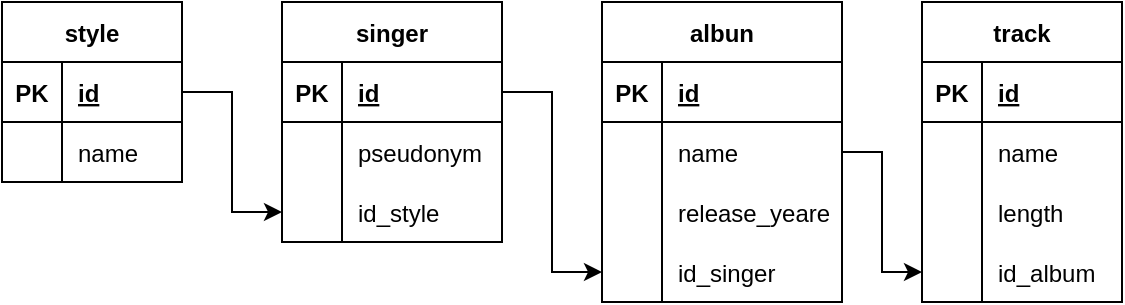 <mxfile version="20.7.2" type="github"><diagram id="GHU6l9ulFNtp5yTaN39k" name="Страница 1"><mxGraphModel dx="1114" dy="691" grid="1" gridSize="10" guides="1" tooltips="1" connect="1" arrows="1" fold="1" page="1" pageScale="1" pageWidth="827" pageHeight="1169" math="0" shadow="0"><root><mxCell id="0"/><mxCell id="1" parent="0"/><mxCell id="9z1GMTc1IEJ0KiPUy8Rl-1" value="style" style="shape=table;startSize=30;container=1;collapsible=1;childLayout=tableLayout;fixedRows=1;rowLines=0;fontStyle=1;align=center;resizeLast=1;" parent="1" vertex="1"><mxGeometry x="80" y="40" width="90" height="90" as="geometry"/></mxCell><mxCell id="9z1GMTc1IEJ0KiPUy8Rl-2" value="" style="shape=tableRow;horizontal=0;startSize=0;swimlaneHead=0;swimlaneBody=0;fillColor=none;collapsible=0;dropTarget=0;points=[[0,0.5],[1,0.5]];portConstraint=eastwest;top=0;left=0;right=0;bottom=1;" parent="9z1GMTc1IEJ0KiPUy8Rl-1" vertex="1"><mxGeometry y="30" width="90" height="30" as="geometry"/></mxCell><mxCell id="9z1GMTc1IEJ0KiPUy8Rl-3" value="PK" style="shape=partialRectangle;connectable=0;fillColor=none;top=0;left=0;bottom=0;right=0;fontStyle=1;overflow=hidden;" parent="9z1GMTc1IEJ0KiPUy8Rl-2" vertex="1"><mxGeometry width="30" height="30" as="geometry"><mxRectangle width="30" height="30" as="alternateBounds"/></mxGeometry></mxCell><mxCell id="9z1GMTc1IEJ0KiPUy8Rl-4" value="id" style="shape=partialRectangle;connectable=0;fillColor=none;top=0;left=0;bottom=0;right=0;align=left;spacingLeft=6;fontStyle=5;overflow=hidden;" parent="9z1GMTc1IEJ0KiPUy8Rl-2" vertex="1"><mxGeometry x="30" width="60" height="30" as="geometry"><mxRectangle width="60" height="30" as="alternateBounds"/></mxGeometry></mxCell><mxCell id="9z1GMTc1IEJ0KiPUy8Rl-5" value="" style="shape=tableRow;horizontal=0;startSize=0;swimlaneHead=0;swimlaneBody=0;fillColor=none;collapsible=0;dropTarget=0;points=[[0,0.5],[1,0.5]];portConstraint=eastwest;top=0;left=0;right=0;bottom=0;" parent="9z1GMTc1IEJ0KiPUy8Rl-1" vertex="1"><mxGeometry y="60" width="90" height="30" as="geometry"/></mxCell><mxCell id="9z1GMTc1IEJ0KiPUy8Rl-6" value="" style="shape=partialRectangle;connectable=0;fillColor=none;top=0;left=0;bottom=0;right=0;editable=1;overflow=hidden;" parent="9z1GMTc1IEJ0KiPUy8Rl-5" vertex="1"><mxGeometry width="30" height="30" as="geometry"><mxRectangle width="30" height="30" as="alternateBounds"/></mxGeometry></mxCell><mxCell id="9z1GMTc1IEJ0KiPUy8Rl-7" value="name" style="shape=partialRectangle;connectable=0;fillColor=none;top=0;left=0;bottom=0;right=0;align=left;spacingLeft=6;overflow=hidden;" parent="9z1GMTc1IEJ0KiPUy8Rl-5" vertex="1"><mxGeometry x="30" width="60" height="30" as="geometry"><mxRectangle width="60" height="30" as="alternateBounds"/></mxGeometry></mxCell><mxCell id="Jcujch1rdZNWjGV4rRa6-1" value="singer" style="shape=table;startSize=30;container=1;collapsible=1;childLayout=tableLayout;fixedRows=1;rowLines=0;fontStyle=1;align=center;resizeLast=1;" vertex="1" parent="1"><mxGeometry x="220" y="40" width="110" height="120" as="geometry"/></mxCell><mxCell id="Jcujch1rdZNWjGV4rRa6-2" value="" style="shape=tableRow;horizontal=0;startSize=0;swimlaneHead=0;swimlaneBody=0;fillColor=none;collapsible=0;dropTarget=0;points=[[0,0.5],[1,0.5]];portConstraint=eastwest;top=0;left=0;right=0;bottom=1;" vertex="1" parent="Jcujch1rdZNWjGV4rRa6-1"><mxGeometry y="30" width="110" height="30" as="geometry"/></mxCell><mxCell id="Jcujch1rdZNWjGV4rRa6-3" value="PK" style="shape=partialRectangle;connectable=0;fillColor=none;top=0;left=0;bottom=0;right=0;fontStyle=1;overflow=hidden;" vertex="1" parent="Jcujch1rdZNWjGV4rRa6-2"><mxGeometry width="30" height="30" as="geometry"><mxRectangle width="30" height="30" as="alternateBounds"/></mxGeometry></mxCell><mxCell id="Jcujch1rdZNWjGV4rRa6-4" value="id" style="shape=partialRectangle;connectable=0;fillColor=none;top=0;left=0;bottom=0;right=0;align=left;spacingLeft=6;fontStyle=5;overflow=hidden;" vertex="1" parent="Jcujch1rdZNWjGV4rRa6-2"><mxGeometry x="30" width="80" height="30" as="geometry"><mxRectangle width="80" height="30" as="alternateBounds"/></mxGeometry></mxCell><mxCell id="Jcujch1rdZNWjGV4rRa6-5" value="" style="shape=tableRow;horizontal=0;startSize=0;swimlaneHead=0;swimlaneBody=0;fillColor=none;collapsible=0;dropTarget=0;points=[[0,0.5],[1,0.5]];portConstraint=eastwest;top=0;left=0;right=0;bottom=0;" vertex="1" parent="Jcujch1rdZNWjGV4rRa6-1"><mxGeometry y="60" width="110" height="30" as="geometry"/></mxCell><mxCell id="Jcujch1rdZNWjGV4rRa6-6" value="" style="shape=partialRectangle;connectable=0;fillColor=none;top=0;left=0;bottom=0;right=0;editable=1;overflow=hidden;" vertex="1" parent="Jcujch1rdZNWjGV4rRa6-5"><mxGeometry width="30" height="30" as="geometry"><mxRectangle width="30" height="30" as="alternateBounds"/></mxGeometry></mxCell><mxCell id="Jcujch1rdZNWjGV4rRa6-7" value="pseudonym" style="shape=partialRectangle;connectable=0;fillColor=none;top=0;left=0;bottom=0;right=0;align=left;spacingLeft=6;overflow=hidden;" vertex="1" parent="Jcujch1rdZNWjGV4rRa6-5"><mxGeometry x="30" width="80" height="30" as="geometry"><mxRectangle width="80" height="30" as="alternateBounds"/></mxGeometry></mxCell><mxCell id="Jcujch1rdZNWjGV4rRa6-8" value="" style="shape=tableRow;horizontal=0;startSize=0;swimlaneHead=0;swimlaneBody=0;fillColor=none;collapsible=0;dropTarget=0;points=[[0,0.5],[1,0.5]];portConstraint=eastwest;top=0;left=0;right=0;bottom=0;" vertex="1" parent="Jcujch1rdZNWjGV4rRa6-1"><mxGeometry y="90" width="110" height="30" as="geometry"/></mxCell><mxCell id="Jcujch1rdZNWjGV4rRa6-9" value="" style="shape=partialRectangle;connectable=0;fillColor=none;top=0;left=0;bottom=0;right=0;editable=1;overflow=hidden;" vertex="1" parent="Jcujch1rdZNWjGV4rRa6-8"><mxGeometry width="30" height="30" as="geometry"><mxRectangle width="30" height="30" as="alternateBounds"/></mxGeometry></mxCell><mxCell id="Jcujch1rdZNWjGV4rRa6-10" value="id_style" style="shape=partialRectangle;connectable=0;fillColor=none;top=0;left=0;bottom=0;right=0;align=left;spacingLeft=6;overflow=hidden;" vertex="1" parent="Jcujch1rdZNWjGV4rRa6-8"><mxGeometry x="30" width="80" height="30" as="geometry"><mxRectangle width="80" height="30" as="alternateBounds"/></mxGeometry></mxCell><mxCell id="Jcujch1rdZNWjGV4rRa6-14" style="edgeStyle=orthogonalEdgeStyle;rounded=0;orthogonalLoop=1;jettySize=auto;html=1;exitX=1;exitY=0.5;exitDx=0;exitDy=0;entryX=0;entryY=0.5;entryDx=0;entryDy=0;" edge="1" parent="1" source="9z1GMTc1IEJ0KiPUy8Rl-2" target="Jcujch1rdZNWjGV4rRa6-8"><mxGeometry relative="1" as="geometry"/></mxCell><mxCell id="Jcujch1rdZNWjGV4rRa6-15" value="albun" style="shape=table;startSize=30;container=1;collapsible=1;childLayout=tableLayout;fixedRows=1;rowLines=0;fontStyle=1;align=center;resizeLast=1;" vertex="1" parent="1"><mxGeometry x="380" y="40" width="120" height="150" as="geometry"/></mxCell><mxCell id="Jcujch1rdZNWjGV4rRa6-16" value="" style="shape=tableRow;horizontal=0;startSize=0;swimlaneHead=0;swimlaneBody=0;fillColor=none;collapsible=0;dropTarget=0;points=[[0,0.5],[1,0.5]];portConstraint=eastwest;top=0;left=0;right=0;bottom=1;" vertex="1" parent="Jcujch1rdZNWjGV4rRa6-15"><mxGeometry y="30" width="120" height="30" as="geometry"/></mxCell><mxCell id="Jcujch1rdZNWjGV4rRa6-17" value="PK" style="shape=partialRectangle;connectable=0;fillColor=none;top=0;left=0;bottom=0;right=0;fontStyle=1;overflow=hidden;" vertex="1" parent="Jcujch1rdZNWjGV4rRa6-16"><mxGeometry width="30" height="30" as="geometry"><mxRectangle width="30" height="30" as="alternateBounds"/></mxGeometry></mxCell><mxCell id="Jcujch1rdZNWjGV4rRa6-18" value="id" style="shape=partialRectangle;connectable=0;fillColor=none;top=0;left=0;bottom=0;right=0;align=left;spacingLeft=6;fontStyle=5;overflow=hidden;" vertex="1" parent="Jcujch1rdZNWjGV4rRa6-16"><mxGeometry x="30" width="90" height="30" as="geometry"><mxRectangle width="90" height="30" as="alternateBounds"/></mxGeometry></mxCell><mxCell id="Jcujch1rdZNWjGV4rRa6-19" value="" style="shape=tableRow;horizontal=0;startSize=0;swimlaneHead=0;swimlaneBody=0;fillColor=none;collapsible=0;dropTarget=0;points=[[0,0.5],[1,0.5]];portConstraint=eastwest;top=0;left=0;right=0;bottom=0;" vertex="1" parent="Jcujch1rdZNWjGV4rRa6-15"><mxGeometry y="60" width="120" height="30" as="geometry"/></mxCell><mxCell id="Jcujch1rdZNWjGV4rRa6-20" value="" style="shape=partialRectangle;connectable=0;fillColor=none;top=0;left=0;bottom=0;right=0;editable=1;overflow=hidden;" vertex="1" parent="Jcujch1rdZNWjGV4rRa6-19"><mxGeometry width="30" height="30" as="geometry"><mxRectangle width="30" height="30" as="alternateBounds"/></mxGeometry></mxCell><mxCell id="Jcujch1rdZNWjGV4rRa6-21" value="name" style="shape=partialRectangle;connectable=0;fillColor=none;top=0;left=0;bottom=0;right=0;align=left;spacingLeft=6;overflow=hidden;" vertex="1" parent="Jcujch1rdZNWjGV4rRa6-19"><mxGeometry x="30" width="90" height="30" as="geometry"><mxRectangle width="90" height="30" as="alternateBounds"/></mxGeometry></mxCell><mxCell id="Jcujch1rdZNWjGV4rRa6-22" value="" style="shape=tableRow;horizontal=0;startSize=0;swimlaneHead=0;swimlaneBody=0;fillColor=none;collapsible=0;dropTarget=0;points=[[0,0.5],[1,0.5]];portConstraint=eastwest;top=0;left=0;right=0;bottom=0;" vertex="1" parent="Jcujch1rdZNWjGV4rRa6-15"><mxGeometry y="90" width="120" height="30" as="geometry"/></mxCell><mxCell id="Jcujch1rdZNWjGV4rRa6-23" value="" style="shape=partialRectangle;connectable=0;fillColor=none;top=0;left=0;bottom=0;right=0;editable=1;overflow=hidden;" vertex="1" parent="Jcujch1rdZNWjGV4rRa6-22"><mxGeometry width="30" height="30" as="geometry"><mxRectangle width="30" height="30" as="alternateBounds"/></mxGeometry></mxCell><mxCell id="Jcujch1rdZNWjGV4rRa6-24" value="release_yeare" style="shape=partialRectangle;connectable=0;fillColor=none;top=0;left=0;bottom=0;right=0;align=left;spacingLeft=6;overflow=hidden;" vertex="1" parent="Jcujch1rdZNWjGV4rRa6-22"><mxGeometry x="30" width="90" height="30" as="geometry"><mxRectangle width="90" height="30" as="alternateBounds"/></mxGeometry></mxCell><mxCell id="Jcujch1rdZNWjGV4rRa6-25" value="" style="shape=tableRow;horizontal=0;startSize=0;swimlaneHead=0;swimlaneBody=0;fillColor=none;collapsible=0;dropTarget=0;points=[[0,0.5],[1,0.5]];portConstraint=eastwest;top=0;left=0;right=0;bottom=0;" vertex="1" parent="Jcujch1rdZNWjGV4rRa6-15"><mxGeometry y="120" width="120" height="30" as="geometry"/></mxCell><mxCell id="Jcujch1rdZNWjGV4rRa6-26" value="" style="shape=partialRectangle;connectable=0;fillColor=none;top=0;left=0;bottom=0;right=0;editable=1;overflow=hidden;" vertex="1" parent="Jcujch1rdZNWjGV4rRa6-25"><mxGeometry width="30" height="30" as="geometry"><mxRectangle width="30" height="30" as="alternateBounds"/></mxGeometry></mxCell><mxCell id="Jcujch1rdZNWjGV4rRa6-27" value="id_singer" style="shape=partialRectangle;connectable=0;fillColor=none;top=0;left=0;bottom=0;right=0;align=left;spacingLeft=6;overflow=hidden;" vertex="1" parent="Jcujch1rdZNWjGV4rRa6-25"><mxGeometry x="30" width="90" height="30" as="geometry"><mxRectangle width="90" height="30" as="alternateBounds"/></mxGeometry></mxCell><mxCell id="Jcujch1rdZNWjGV4rRa6-28" style="edgeStyle=orthogonalEdgeStyle;rounded=0;orthogonalLoop=1;jettySize=auto;html=1;exitX=1;exitY=0.5;exitDx=0;exitDy=0;entryX=0;entryY=0.5;entryDx=0;entryDy=0;" edge="1" parent="1" source="Jcujch1rdZNWjGV4rRa6-2" target="Jcujch1rdZNWjGV4rRa6-25"><mxGeometry relative="1" as="geometry"/></mxCell><mxCell id="Jcujch1rdZNWjGV4rRa6-29" value="track" style="shape=table;startSize=30;container=1;collapsible=1;childLayout=tableLayout;fixedRows=1;rowLines=0;fontStyle=1;align=center;resizeLast=1;" vertex="1" parent="1"><mxGeometry x="540" y="40" width="100" height="150" as="geometry"/></mxCell><mxCell id="Jcujch1rdZNWjGV4rRa6-30" value="" style="shape=tableRow;horizontal=0;startSize=0;swimlaneHead=0;swimlaneBody=0;fillColor=none;collapsible=0;dropTarget=0;points=[[0,0.5],[1,0.5]];portConstraint=eastwest;top=0;left=0;right=0;bottom=1;" vertex="1" parent="Jcujch1rdZNWjGV4rRa6-29"><mxGeometry y="30" width="100" height="30" as="geometry"/></mxCell><mxCell id="Jcujch1rdZNWjGV4rRa6-31" value="PK" style="shape=partialRectangle;connectable=0;fillColor=none;top=0;left=0;bottom=0;right=0;fontStyle=1;overflow=hidden;" vertex="1" parent="Jcujch1rdZNWjGV4rRa6-30"><mxGeometry width="30" height="30" as="geometry"><mxRectangle width="30" height="30" as="alternateBounds"/></mxGeometry></mxCell><mxCell id="Jcujch1rdZNWjGV4rRa6-32" value="id" style="shape=partialRectangle;connectable=0;fillColor=none;top=0;left=0;bottom=0;right=0;align=left;spacingLeft=6;fontStyle=5;overflow=hidden;" vertex="1" parent="Jcujch1rdZNWjGV4rRa6-30"><mxGeometry x="30" width="70" height="30" as="geometry"><mxRectangle width="70" height="30" as="alternateBounds"/></mxGeometry></mxCell><mxCell id="Jcujch1rdZNWjGV4rRa6-33" value="" style="shape=tableRow;horizontal=0;startSize=0;swimlaneHead=0;swimlaneBody=0;fillColor=none;collapsible=0;dropTarget=0;points=[[0,0.5],[1,0.5]];portConstraint=eastwest;top=0;left=0;right=0;bottom=0;" vertex="1" parent="Jcujch1rdZNWjGV4rRa6-29"><mxGeometry y="60" width="100" height="30" as="geometry"/></mxCell><mxCell id="Jcujch1rdZNWjGV4rRa6-34" value="" style="shape=partialRectangle;connectable=0;fillColor=none;top=0;left=0;bottom=0;right=0;editable=1;overflow=hidden;" vertex="1" parent="Jcujch1rdZNWjGV4rRa6-33"><mxGeometry width="30" height="30" as="geometry"><mxRectangle width="30" height="30" as="alternateBounds"/></mxGeometry></mxCell><mxCell id="Jcujch1rdZNWjGV4rRa6-35" value="name" style="shape=partialRectangle;connectable=0;fillColor=none;top=0;left=0;bottom=0;right=0;align=left;spacingLeft=6;overflow=hidden;" vertex="1" parent="Jcujch1rdZNWjGV4rRa6-33"><mxGeometry x="30" width="70" height="30" as="geometry"><mxRectangle width="70" height="30" as="alternateBounds"/></mxGeometry></mxCell><mxCell id="Jcujch1rdZNWjGV4rRa6-36" value="" style="shape=tableRow;horizontal=0;startSize=0;swimlaneHead=0;swimlaneBody=0;fillColor=none;collapsible=0;dropTarget=0;points=[[0,0.5],[1,0.5]];portConstraint=eastwest;top=0;left=0;right=0;bottom=0;" vertex="1" parent="Jcujch1rdZNWjGV4rRa6-29"><mxGeometry y="90" width="100" height="30" as="geometry"/></mxCell><mxCell id="Jcujch1rdZNWjGV4rRa6-37" value="" style="shape=partialRectangle;connectable=0;fillColor=none;top=0;left=0;bottom=0;right=0;editable=1;overflow=hidden;" vertex="1" parent="Jcujch1rdZNWjGV4rRa6-36"><mxGeometry width="30" height="30" as="geometry"><mxRectangle width="30" height="30" as="alternateBounds"/></mxGeometry></mxCell><mxCell id="Jcujch1rdZNWjGV4rRa6-38" value="length" style="shape=partialRectangle;connectable=0;fillColor=none;top=0;left=0;bottom=0;right=0;align=left;spacingLeft=6;overflow=hidden;" vertex="1" parent="Jcujch1rdZNWjGV4rRa6-36"><mxGeometry x="30" width="70" height="30" as="geometry"><mxRectangle width="70" height="30" as="alternateBounds"/></mxGeometry></mxCell><mxCell id="Jcujch1rdZNWjGV4rRa6-39" value="" style="shape=tableRow;horizontal=0;startSize=0;swimlaneHead=0;swimlaneBody=0;fillColor=none;collapsible=0;dropTarget=0;points=[[0,0.5],[1,0.5]];portConstraint=eastwest;top=0;left=0;right=0;bottom=0;" vertex="1" parent="Jcujch1rdZNWjGV4rRa6-29"><mxGeometry y="120" width="100" height="30" as="geometry"/></mxCell><mxCell id="Jcujch1rdZNWjGV4rRa6-40" value="" style="shape=partialRectangle;connectable=0;fillColor=none;top=0;left=0;bottom=0;right=0;editable=1;overflow=hidden;" vertex="1" parent="Jcujch1rdZNWjGV4rRa6-39"><mxGeometry width="30" height="30" as="geometry"><mxRectangle width="30" height="30" as="alternateBounds"/></mxGeometry></mxCell><mxCell id="Jcujch1rdZNWjGV4rRa6-41" value="id_album" style="shape=partialRectangle;connectable=0;fillColor=none;top=0;left=0;bottom=0;right=0;align=left;spacingLeft=6;overflow=hidden;" vertex="1" parent="Jcujch1rdZNWjGV4rRa6-39"><mxGeometry x="30" width="70" height="30" as="geometry"><mxRectangle width="70" height="30" as="alternateBounds"/></mxGeometry></mxCell><mxCell id="Jcujch1rdZNWjGV4rRa6-42" style="edgeStyle=orthogonalEdgeStyle;rounded=0;orthogonalLoop=1;jettySize=auto;html=1;exitX=1;exitY=0.5;exitDx=0;exitDy=0;entryX=0;entryY=0.5;entryDx=0;entryDy=0;" edge="1" parent="1" source="Jcujch1rdZNWjGV4rRa6-19" target="Jcujch1rdZNWjGV4rRa6-39"><mxGeometry relative="1" as="geometry"/></mxCell></root></mxGraphModel></diagram></mxfile>